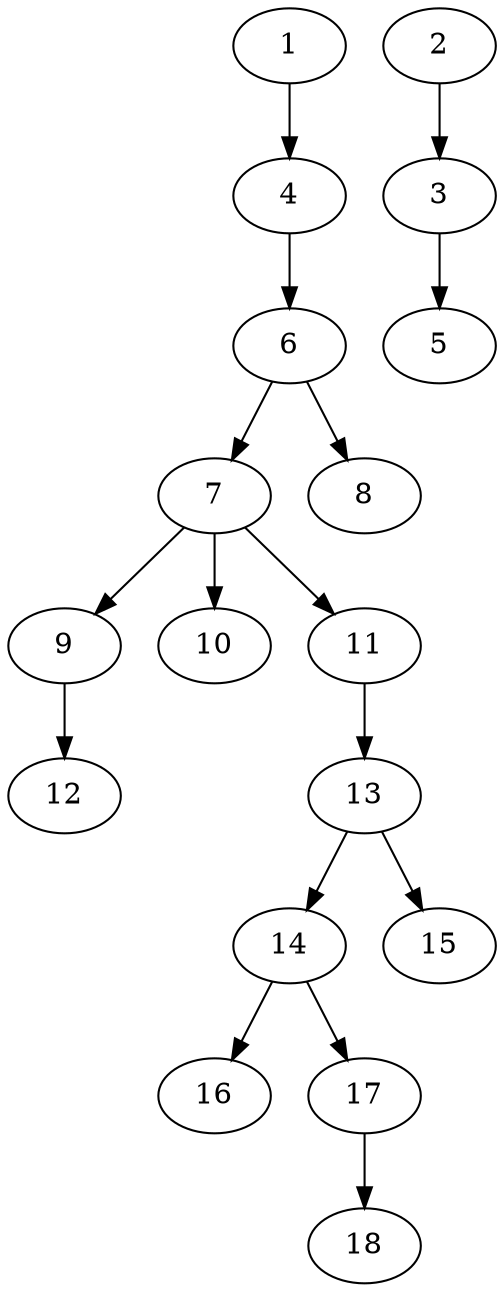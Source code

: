 // DAG (tier=1-easy, mode=data, n=18, ccr=0.303, fat=0.405, density=0.213, regular=0.661, jump=0.031, mindata=1048576, maxdata=8388608)
// DAG automatically generated by daggen at Sun Aug 24 16:33:33 2025
// /home/ermia/Project/Environments/daggen/bin/daggen --dot --ccr 0.303 --fat 0.405 --regular 0.661 --density 0.213 --jump 0.031 --mindata 1048576 --maxdata 8388608 -n 18 
digraph G {
  1 [size="592440555115830", alpha="0.02", expect_size="296220277557915"]
  1 -> 4 [size ="28431349710848"]
  2 [size="443627922970281771008", alpha="0.09", expect_size="221813961485140885504"]
  2 -> 3 [size ="465338768556032"]
  3 [size="3129970130987147", alpha="0.04", expect_size="1564985065493573"]
  3 -> 5 [size ="249437012099072"]
  4 [size="10567827524183300", alpha="0.18", expect_size="5283913762091650"]
  4 -> 6 [size ="318620882173952"]
  5 [size="435797604607345088", alpha="0.02", expect_size="217898802303672544"]
  6 [size="175440306372757984", alpha="0.01", expect_size="87720153186378992"]
  6 -> 7 [size ="345748222771200"]
  6 -> 8 [size ="345748222771200"]
  7 [size="134378853706699374592", alpha="0.19", expect_size="67189426853349687296"]
  7 -> 9 [size ="209883005714432"]
  7 -> 10 [size ="209883005714432"]
  7 -> 11 [size ="209883005714432"]
  8 [size="198535661985151844352", alpha="0.15", expect_size="99267830992575922176"]
  9 [size="388383742982090304", alpha="0.10", expect_size="194191871491045152"]
  9 -> 12 [size ="240282482245632"]
  10 [size="433976440497974272", alpha="0.11", expect_size="216988220248987136"]
  11 [size="49839242200076560", alpha="0.20", expect_size="24919621100038280"]
  11 -> 13 [size ="73995072307200"]
  12 [size="11515636289705048", alpha="0.11", expect_size="5757818144852524"]
  13 [size="510526855124615168000", alpha="0.14", expect_size="255263427562307584000"]
  13 -> 14 [size ="511017431859200"]
  13 -> 15 [size ="511017431859200"]
  14 [size="610177516766157", alpha="0.11", expect_size="305088758383078"]
  14 -> 16 [size ="9550337933312"]
  14 -> 17 [size ="9550337933312"]
  15 [size="13004711020110200", alpha="0.06", expect_size="6502355510055100"]
  16 [size="84929670700052192", alpha="0.15", expect_size="42464835350026096"]
  17 [size="473279642563891648", alpha="0.09", expect_size="236639821281945824"]
  17 -> 18 [size ="178585042157568"]
  18 [size="521395196493190", alpha="0.08", expect_size="260697598246595"]
}